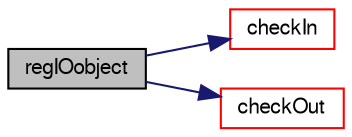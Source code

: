 digraph "regIOobject"
{
  bgcolor="transparent";
  edge [fontname="FreeSans",fontsize="10",labelfontname="FreeSans",labelfontsize="10"];
  node [fontname="FreeSans",fontsize="10",shape=record];
  rankdir="LR";
  Node325 [label="regIOobject",height=0.2,width=0.4,color="black", fillcolor="grey75", style="filled", fontcolor="black"];
  Node325 -> Node326 [color="midnightblue",fontsize="10",style="solid",fontname="FreeSans"];
  Node326 [label="checkIn",height=0.2,width=0.4,color="red",URL="$a26334.html#af9e300b410088279d671077efe9751f8",tooltip="Add object to registry. "];
  Node325 -> Node646 [color="midnightblue",fontsize="10",style="solid",fontname="FreeSans"];
  Node646 [label="checkOut",height=0.2,width=0.4,color="red",URL="$a26334.html#aca37b66bfd7214d80ab764b883b5bfc6",tooltip="Remove object from registry. "];
}
